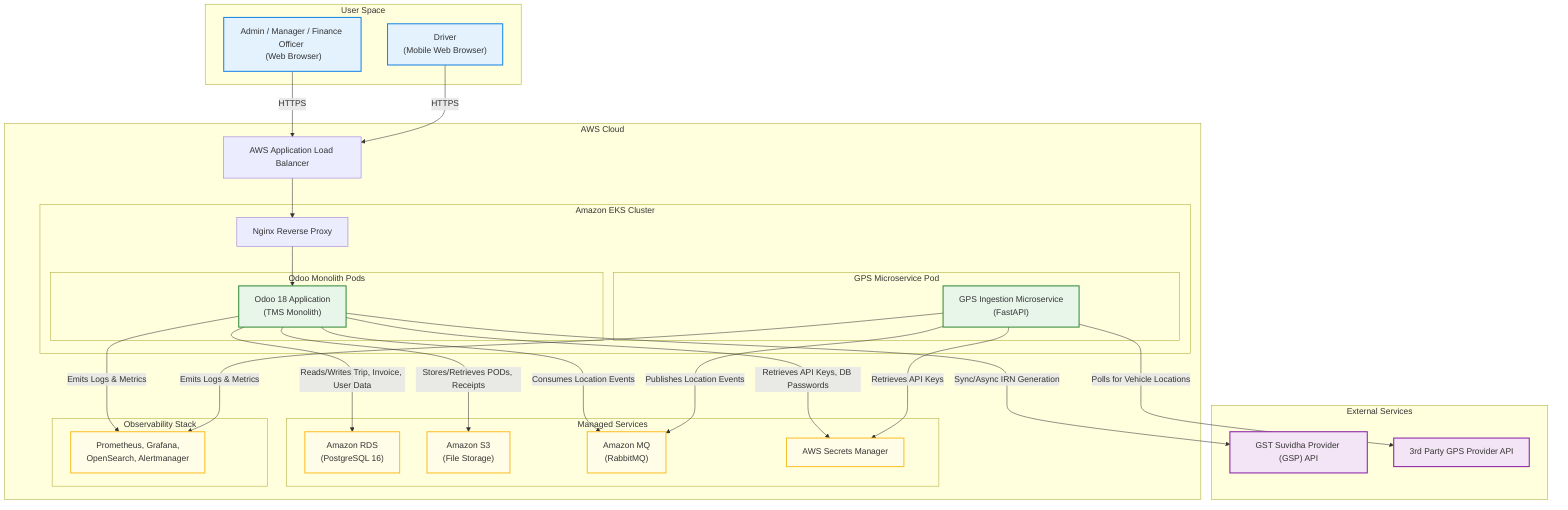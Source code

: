graph TD
    subgraph "User Space"
        User["Admin / Manager / Finance Officer <br> (Web Browser)"]
        Driver["Driver <br> (Mobile Web Browser)"]
    end

    subgraph "External Services"
        GSP_API["GST Suvidha Provider (GSP) API"]
        GPS_API["3rd Party GPS Provider API"]
    end

    User -- "HTTPS" --> Ingress
    Driver -- "HTTPS" --> Ingress

    subgraph "AWS Cloud"
        Ingress["AWS Application Load Balancer"]

        subgraph "Amazon EKS Cluster"
            Nginx["Nginx Reverse Proxy"]
            
            subgraph "Odoo Monolith Pods"
                OdooApp["Odoo 18 Application <br> (TMS Monolith)"]
            end
            
            subgraph "GPS Microservice Pod"
                GPS_MS["GPS Ingestion Microservice <br> (FastAPI)"]
            end
        end

        subgraph "Managed Services"
            RDS["Amazon RDS <br> (PostgreSQL 16)"]
            S3["Amazon S3 <br> (File Storage)"]
            MQ["Amazon MQ <br> (RabbitMQ)"]
            Secrets["AWS Secrets Manager"]
        end

        subgraph "Observability Stack"
            Monitoring["Prometheus, Grafana, <br> OpenSearch, Alertmanager"]
        end

        Ingress --> Nginx
        Nginx --> OdooApp

        OdooApp -- "Reads/Writes Trip, Invoice, User Data" --> RDS
        OdooApp -- "Stores/Retrieves PODs, Receipts" --> S3
        OdooApp -- "Sync/Async IRN Generation" --> GSP_API
        OdooApp -- "Consumes Location Events" --> MQ
        OdooApp -- "Retrieves API Keys, DB Passwords" --> Secrets
        OdooApp -- "Emits Logs & Metrics" --> Monitoring

        GPS_MS -- "Polls for Vehicle Locations" --> GPS_API
        GPS_MS -- "Publishes Location Events" --> MQ
        GPS_MS -- "Retrieves API Keys" --> Secrets
        GPS_MS -- "Emits Logs & Metrics" --> Monitoring
    end

    %% Styling
    classDef user fill:#e3f2fd,stroke:#1e88e5,stroke-width:2px;
    classDef app fill:#e8f5e9,stroke:#388e3c,stroke-width:2px;
    classDef service fill:#fffde7,stroke:#fbc02d,stroke-width:2px;
    classDef external fill:#f3e5f5,stroke:#8e24aa,stroke-width:2px;

    class User,Driver user;
    class OdooApp,GPS_MS app;
    class RDS,S3,MQ,Secrets,Monitoring service;
    class GSP_API,GPS_API external;